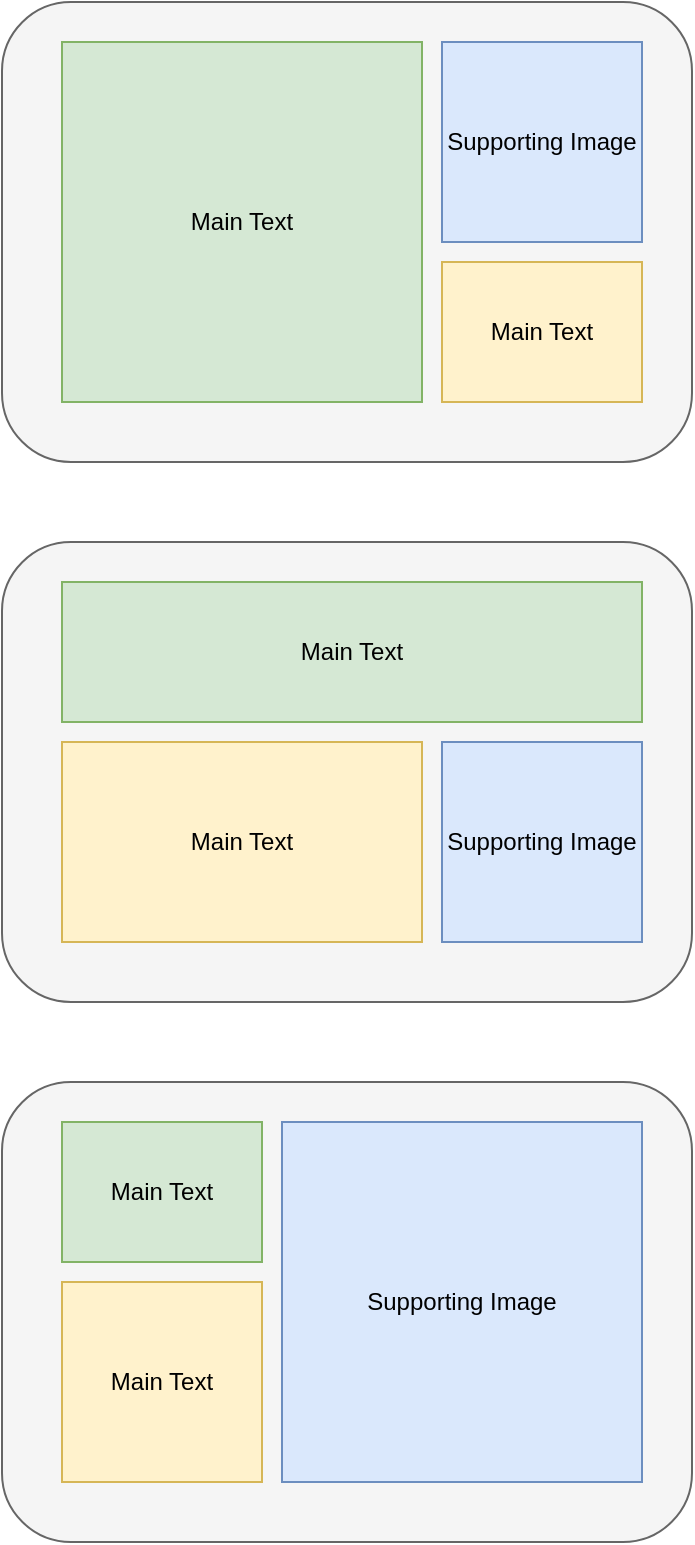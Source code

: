 <mxfile version="14.5.1" type="device"><diagram id="xdn4LRCHrJ97FRwktYYT" name="Page-1"><mxGraphModel dx="1422" dy="815" grid="1" gridSize="10" guides="1" tooltips="1" connect="1" arrows="1" fold="1" page="1" pageScale="1" pageWidth="850" pageHeight="1100" math="0" shadow="0"><root><mxCell id="0"/><mxCell id="1" parent="0"/><mxCell id="d0iGauDCtvDuHYbCQhYN-9" value="" style="rounded=1;whiteSpace=wrap;html=1;fillColor=#f5f5f5;strokeColor=#666666;fontColor=#333333;" vertex="1" parent="1"><mxGeometry x="40" y="310" width="345" height="230" as="geometry"/></mxCell><mxCell id="d0iGauDCtvDuHYbCQhYN-17" value="Supporting Image" style="rounded=0;whiteSpace=wrap;html=1;fillColor=#dae8fc;strokeColor=#6c8ebf;" vertex="1" parent="1"><mxGeometry x="260" y="410" width="100" height="100" as="geometry"/></mxCell><mxCell id="d0iGauDCtvDuHYbCQhYN-18" value="Main Text" style="rounded=0;whiteSpace=wrap;html=1;fillColor=#d5e8d4;strokeColor=#82b366;" vertex="1" parent="1"><mxGeometry x="70" y="330" width="290" height="70" as="geometry"/></mxCell><mxCell id="d0iGauDCtvDuHYbCQhYN-20" value="Main Text" style="rounded=0;whiteSpace=wrap;html=1;fillColor=#fff2cc;strokeColor=#d6b656;" vertex="1" parent="1"><mxGeometry x="70" y="410" width="180" height="100" as="geometry"/></mxCell><mxCell id="d0iGauDCtvDuHYbCQhYN-21" value="" style="rounded=1;whiteSpace=wrap;html=1;fillColor=#f5f5f5;strokeColor=#666666;fontColor=#333333;" vertex="1" parent="1"><mxGeometry x="40" y="40" width="345" height="230" as="geometry"/></mxCell><mxCell id="d0iGauDCtvDuHYbCQhYN-22" value="Supporting Image" style="rounded=0;whiteSpace=wrap;html=1;fillColor=#dae8fc;strokeColor=#6c8ebf;" vertex="1" parent="1"><mxGeometry x="260" y="60" width="100" height="100" as="geometry"/></mxCell><mxCell id="d0iGauDCtvDuHYbCQhYN-23" value="Main Text" style="rounded=0;whiteSpace=wrap;html=1;fillColor=#d5e8d4;strokeColor=#82b366;" vertex="1" parent="1"><mxGeometry x="70" y="60" width="180" height="180" as="geometry"/></mxCell><mxCell id="d0iGauDCtvDuHYbCQhYN-24" value="Main Text" style="rounded=0;whiteSpace=wrap;html=1;fillColor=#fff2cc;strokeColor=#d6b656;" vertex="1" parent="1"><mxGeometry x="260" y="170" width="100" height="70" as="geometry"/></mxCell><mxCell id="d0iGauDCtvDuHYbCQhYN-25" value="" style="rounded=1;whiteSpace=wrap;html=1;fillColor=#f5f5f5;strokeColor=#666666;fontColor=#333333;" vertex="1" parent="1"><mxGeometry x="40" y="580" width="345" height="230" as="geometry"/></mxCell><mxCell id="d0iGauDCtvDuHYbCQhYN-26" value="Supporting Image" style="rounded=0;whiteSpace=wrap;html=1;fillColor=#dae8fc;strokeColor=#6c8ebf;" vertex="1" parent="1"><mxGeometry x="180" y="600" width="180" height="180" as="geometry"/></mxCell><mxCell id="d0iGauDCtvDuHYbCQhYN-27" value="Main Text" style="rounded=0;whiteSpace=wrap;html=1;fillColor=#d5e8d4;strokeColor=#82b366;" vertex="1" parent="1"><mxGeometry x="70" y="600" width="100" height="70" as="geometry"/></mxCell><mxCell id="d0iGauDCtvDuHYbCQhYN-28" value="Main Text" style="rounded=0;whiteSpace=wrap;html=1;fillColor=#fff2cc;strokeColor=#d6b656;" vertex="1" parent="1"><mxGeometry x="70" y="680" width="100" height="100" as="geometry"/></mxCell></root></mxGraphModel></diagram></mxfile>